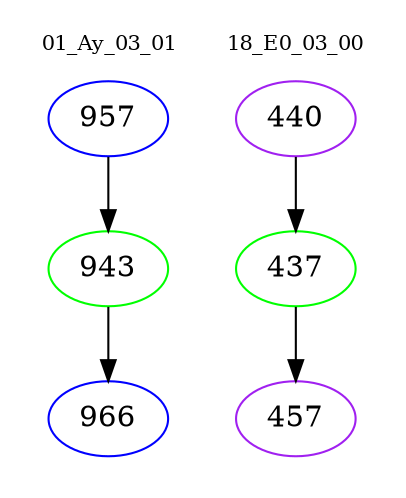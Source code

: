 digraph{
subgraph cluster_0 {
color = white
label = "01_Ay_03_01";
fontsize=10;
T0_957 [label="957", color="blue"]
T0_957 -> T0_943 [color="black"]
T0_943 [label="943", color="green"]
T0_943 -> T0_966 [color="black"]
T0_966 [label="966", color="blue"]
}
subgraph cluster_1 {
color = white
label = "18_E0_03_00";
fontsize=10;
T1_440 [label="440", color="purple"]
T1_440 -> T1_437 [color="black"]
T1_437 [label="437", color="green"]
T1_437 -> T1_457 [color="black"]
T1_457 [label="457", color="purple"]
}
}

